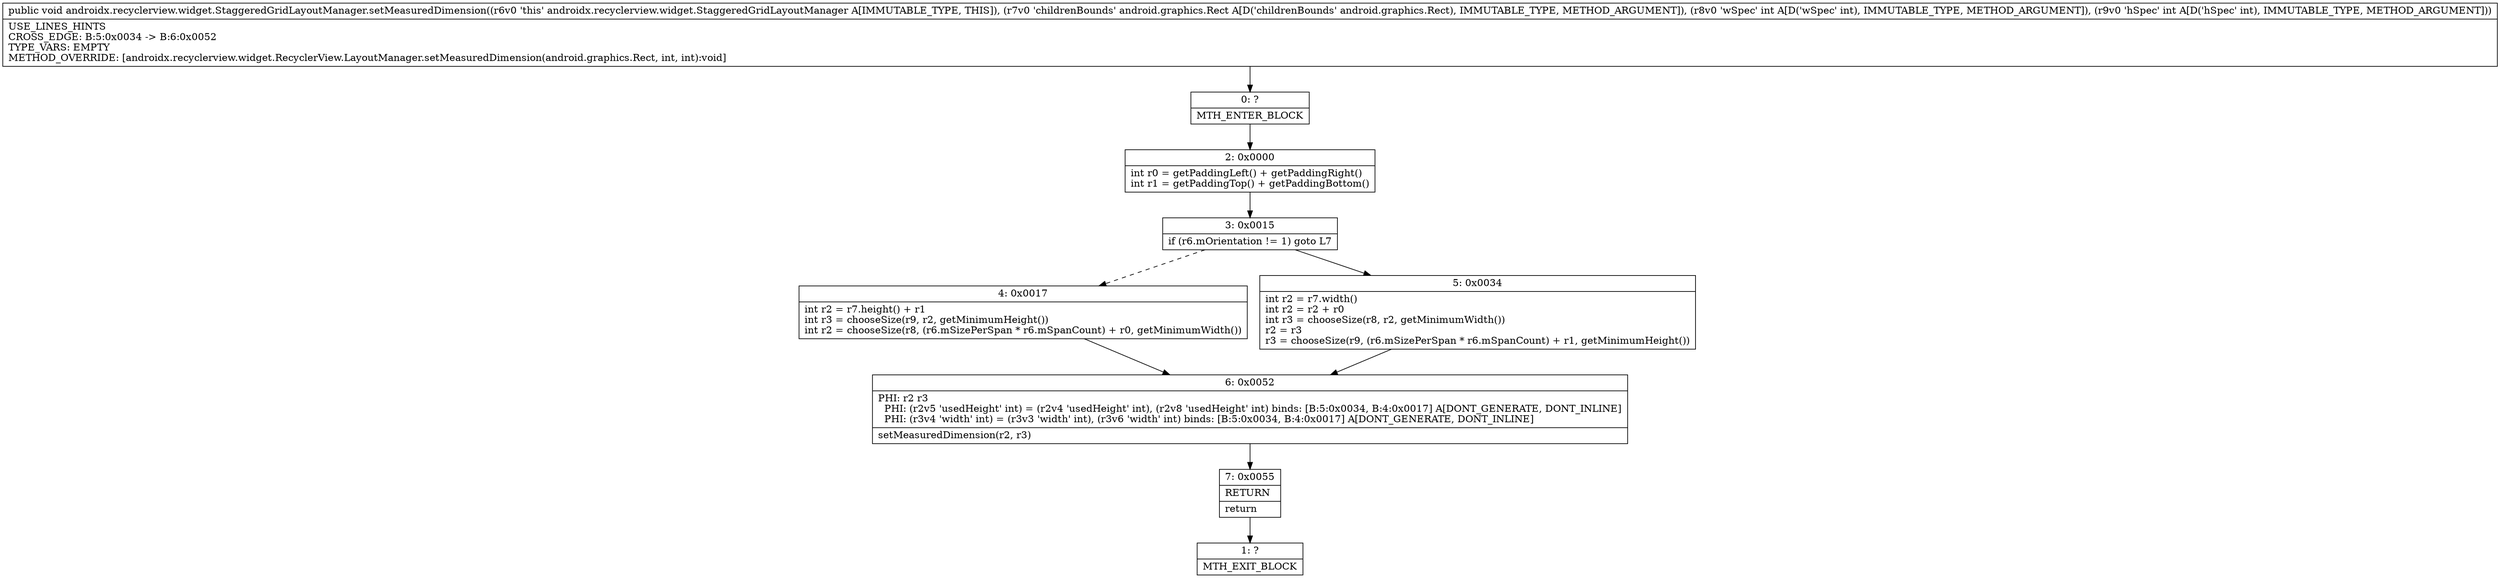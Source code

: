digraph "CFG forandroidx.recyclerview.widget.StaggeredGridLayoutManager.setMeasuredDimension(Landroid\/graphics\/Rect;II)V" {
Node_0 [shape=record,label="{0\:\ ?|MTH_ENTER_BLOCK\l}"];
Node_2 [shape=record,label="{2\:\ 0x0000|int r0 = getPaddingLeft() + getPaddingRight()\lint r1 = getPaddingTop() + getPaddingBottom()\l}"];
Node_3 [shape=record,label="{3\:\ 0x0015|if (r6.mOrientation != 1) goto L7\l}"];
Node_4 [shape=record,label="{4\:\ 0x0017|int r2 = r7.height() + r1\lint r3 = chooseSize(r9, r2, getMinimumHeight())\lint r2 = chooseSize(r8, (r6.mSizePerSpan * r6.mSpanCount) + r0, getMinimumWidth())\l}"];
Node_6 [shape=record,label="{6\:\ 0x0052|PHI: r2 r3 \l  PHI: (r2v5 'usedHeight' int) = (r2v4 'usedHeight' int), (r2v8 'usedHeight' int) binds: [B:5:0x0034, B:4:0x0017] A[DONT_GENERATE, DONT_INLINE]\l  PHI: (r3v4 'width' int) = (r3v3 'width' int), (r3v6 'width' int) binds: [B:5:0x0034, B:4:0x0017] A[DONT_GENERATE, DONT_INLINE]\l|setMeasuredDimension(r2, r3)\l}"];
Node_7 [shape=record,label="{7\:\ 0x0055|RETURN\l|return\l}"];
Node_1 [shape=record,label="{1\:\ ?|MTH_EXIT_BLOCK\l}"];
Node_5 [shape=record,label="{5\:\ 0x0034|int r2 = r7.width()\lint r2 = r2 + r0\lint r3 = chooseSize(r8, r2, getMinimumWidth())\lr2 = r3\lr3 = chooseSize(r9, (r6.mSizePerSpan * r6.mSpanCount) + r1, getMinimumHeight())\l}"];
MethodNode[shape=record,label="{public void androidx.recyclerview.widget.StaggeredGridLayoutManager.setMeasuredDimension((r6v0 'this' androidx.recyclerview.widget.StaggeredGridLayoutManager A[IMMUTABLE_TYPE, THIS]), (r7v0 'childrenBounds' android.graphics.Rect A[D('childrenBounds' android.graphics.Rect), IMMUTABLE_TYPE, METHOD_ARGUMENT]), (r8v0 'wSpec' int A[D('wSpec' int), IMMUTABLE_TYPE, METHOD_ARGUMENT]), (r9v0 'hSpec' int A[D('hSpec' int), IMMUTABLE_TYPE, METHOD_ARGUMENT]))  | USE_LINES_HINTS\lCROSS_EDGE: B:5:0x0034 \-\> B:6:0x0052\lTYPE_VARS: EMPTY\lMETHOD_OVERRIDE: [androidx.recyclerview.widget.RecyclerView.LayoutManager.setMeasuredDimension(android.graphics.Rect, int, int):void]\l}"];
MethodNode -> Node_0;Node_0 -> Node_2;
Node_2 -> Node_3;
Node_3 -> Node_4[style=dashed];
Node_3 -> Node_5;
Node_4 -> Node_6;
Node_6 -> Node_7;
Node_7 -> Node_1;
Node_5 -> Node_6;
}

